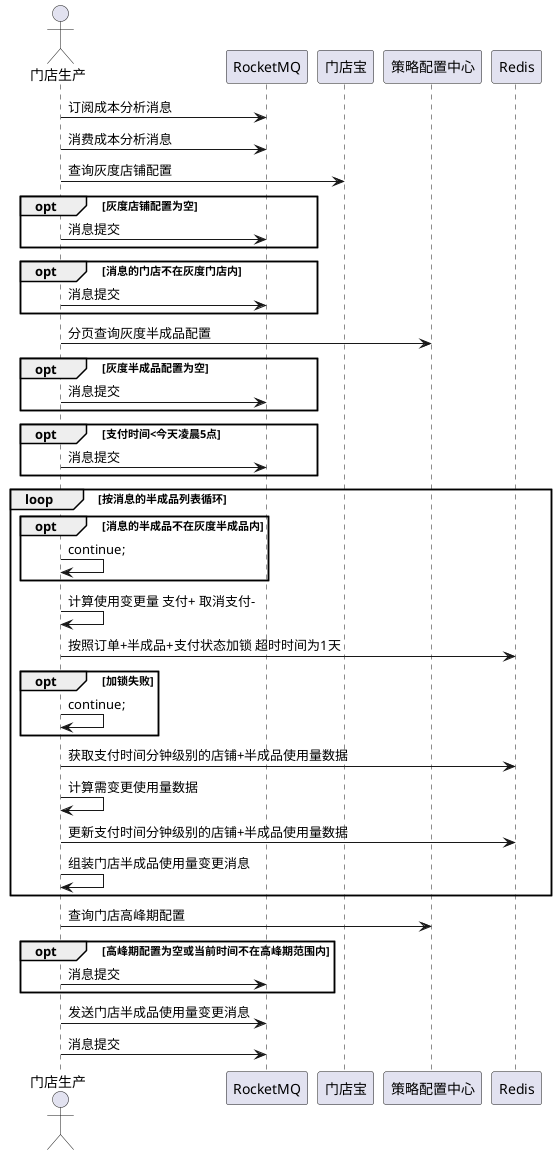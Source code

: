@startuml
'https://plantuml.com/sequence-diagram

actor 门店生产
门店生产 -> RocketMQ: 订阅成本分析消息
门店生产 -> RocketMQ: 消费成本分析消息
门店生产 -> 门店宝: 查询灰度店铺配置
opt 灰度店铺配置为空
门店生产 -> RocketMQ: 消息提交
end
opt 消息的门店不在灰度门店内
门店生产 -> RocketMQ: 消息提交
end
门店生产 -> 策略配置中心: 分页查询灰度半成品配置
opt 灰度半成品配置为空
    门店生产 -> RocketMQ: 消息提交
end
opt 支付时间<今天凌晨5点
门店生产 -> RocketMQ: 消息提交
end
loop 按消息的半成品列表循环
opt 消息的半成品不在灰度半成品内
门店生产 -> 门店生产: continue;
end
门店生产 -> 门店生产: 计算使用变更量 支付+ 取消支付-
门店生产 -> Redis: 按照订单+半成品+支付状态加锁 超时时间为1天
opt 加锁失败
门店生产 -> 门店生产: continue;
end
门店生产 -> Redis: 获取支付时间分钟级别的店铺+半成品使用量数据
门店生产 -> 门店生产: 计算需变更使用量数据
门店生产 -> Redis: 更新支付时间分钟级别的店铺+半成品使用量数据
门店生产 -> 门店生产: 组装门店半成品使用量变更消息
end
门店生产 -> 策略配置中心: 查询门店高峰期配置
opt 高峰期配置为空或当前时间不在高峰期范围内
门店生产 -> RocketMQ: 消息提交
end
门店生产 -> RocketMQ: 发送门店半成品使用量变更消息
门店生产 -> RocketMQ: 消息提交
@enduml